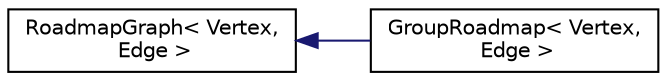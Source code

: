 digraph "Graphical Class Hierarchy"
{
 // LATEX_PDF_SIZE
  edge [fontname="Helvetica",fontsize="10",labelfontname="Helvetica",labelfontsize="10"];
  node [fontname="Helvetica",fontsize="10",shape=record];
  rankdir="LR";
  Node0 [label="RoadmapGraph\< Vertex,\l Edge \>",height=0.2,width=0.4,color="black", fillcolor="white", style="filled",URL="$classRoadmapGraph.html",tooltip=" "];
  Node0 -> Node1 [dir="back",color="midnightblue",fontsize="10",style="solid",fontname="Helvetica"];
  Node1 [label="GroupRoadmap\< Vertex,\l Edge \>",height=0.2,width=0.4,color="black", fillcolor="white", style="filled",URL="$classGroupRoadmap.html",tooltip=" "];
}
